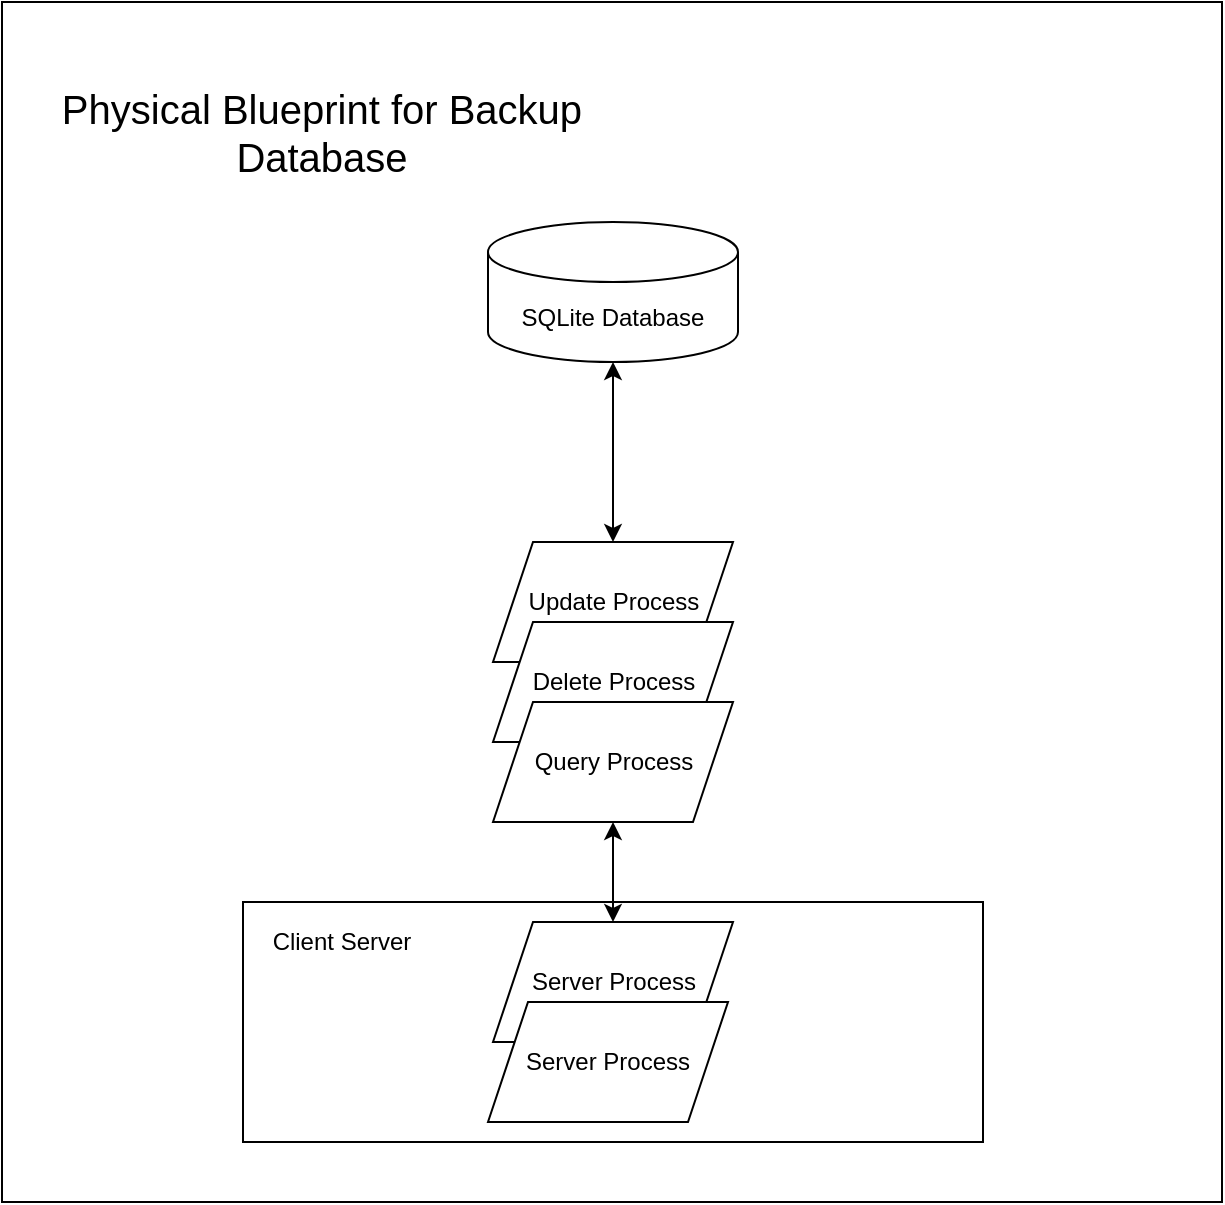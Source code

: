 <mxfile version="13.10.0" type="google"><diagram id="T67jNgdVk7EUnVRQVDtM" name="Page-1"><mxGraphModel dx="2062" dy="1122" grid="1" gridSize="10" guides="1" tooltips="1" connect="1" arrows="1" fold="1" page="1" pageScale="1" pageWidth="850" pageHeight="1100" math="0" shadow="0"><root><mxCell id="0"/><mxCell id="1" parent="0"/><mxCell id="Xmmr98OrM6PXWBuW49if-8" value="" style="rounded=0;whiteSpace=wrap;html=1;" vertex="1" parent="1"><mxGeometry x="120" y="50" width="610" height="600" as="geometry"/></mxCell><mxCell id="4iliIZ9RhF7IWso1mhG7-26" value="Physical Blueprint for Backup Database" style="text;html=1;strokeColor=none;fillColor=none;align=center;verticalAlign=middle;whiteSpace=wrap;rounded=0;fontSize=20;" parent="1" vertex="1"><mxGeometry x="135" y="90" width="290" height="50" as="geometry"/></mxCell><mxCell id="Xmmr98OrM6PXWBuW49if-2" value="SQLite Database" style="shape=cylinder3;whiteSpace=wrap;html=1;boundedLbl=1;backgroundOutline=1;size=15;" vertex="1" parent="1"><mxGeometry x="363" y="160" width="125" height="70" as="geometry"/></mxCell><mxCell id="Xmmr98OrM6PXWBuW49if-3" value="Update Process" style="shape=parallelogram;perimeter=parallelogramPerimeter;whiteSpace=wrap;html=1;fixedSize=1;" vertex="1" parent="1"><mxGeometry x="365.5" y="320" width="120" height="60" as="geometry"/></mxCell><mxCell id="Xmmr98OrM6PXWBuW49if-4" value="Delete Process" style="shape=parallelogram;perimeter=parallelogramPerimeter;whiteSpace=wrap;html=1;fixedSize=1;" vertex="1" parent="1"><mxGeometry x="365.5" y="360" width="120" height="60" as="geometry"/></mxCell><mxCell id="Xmmr98OrM6PXWBuW49if-5" value="Query Process" style="shape=parallelogram;perimeter=parallelogramPerimeter;whiteSpace=wrap;html=1;fixedSize=1;" vertex="1" parent="1"><mxGeometry x="365.5" y="400" width="120" height="60" as="geometry"/></mxCell><mxCell id="Xmmr98OrM6PXWBuW49if-7" value="" style="endArrow=classic;startArrow=classic;html=1;entryX=0.5;entryY=1;entryDx=0;entryDy=0;entryPerimeter=0;exitX=0.5;exitY=0;exitDx=0;exitDy=0;" edge="1" parent="1" source="Xmmr98OrM6PXWBuW49if-3" target="Xmmr98OrM6PXWBuW49if-2"><mxGeometry width="50" height="50" relative="1" as="geometry"><mxPoint x="400" y="300" as="sourcePoint"/><mxPoint x="450" y="250" as="targetPoint"/></mxGeometry></mxCell><mxCell id="Xmmr98OrM6PXWBuW49if-9" value="" style="rounded=0;whiteSpace=wrap;html=1;" vertex="1" parent="1"><mxGeometry x="240.5" y="500" width="370" height="120" as="geometry"/></mxCell><mxCell id="Xmmr98OrM6PXWBuW49if-10" value="Server Process" style="shape=parallelogram;perimeter=parallelogramPerimeter;whiteSpace=wrap;html=1;fixedSize=1;" vertex="1" parent="1"><mxGeometry x="365.5" y="510" width="120" height="60" as="geometry"/></mxCell><mxCell id="Xmmr98OrM6PXWBuW49if-11" value="Server Process" style="shape=parallelogram;perimeter=parallelogramPerimeter;whiteSpace=wrap;html=1;fixedSize=1;" vertex="1" parent="1"><mxGeometry x="363" y="550" width="120" height="60" as="geometry"/></mxCell><mxCell id="Xmmr98OrM6PXWBuW49if-12" value="Client Server" style="text;html=1;strokeColor=none;fillColor=none;align=center;verticalAlign=middle;whiteSpace=wrap;rounded=0;" vertex="1" parent="1"><mxGeometry x="250" y="510" width="80" height="20" as="geometry"/></mxCell><mxCell id="Xmmr98OrM6PXWBuW49if-13" value="" style="endArrow=classic;startArrow=classic;html=1;entryX=0.5;entryY=1;entryDx=0;entryDy=0;exitX=0.5;exitY=0;exitDx=0;exitDy=0;" edge="1" parent="1" source="Xmmr98OrM6PXWBuW49if-10" target="Xmmr98OrM6PXWBuW49if-5"><mxGeometry width="50" height="50" relative="1" as="geometry"><mxPoint x="550" y="490" as="sourcePoint"/><mxPoint x="550" y="400" as="targetPoint"/></mxGeometry></mxCell></root></mxGraphModel></diagram></mxfile>